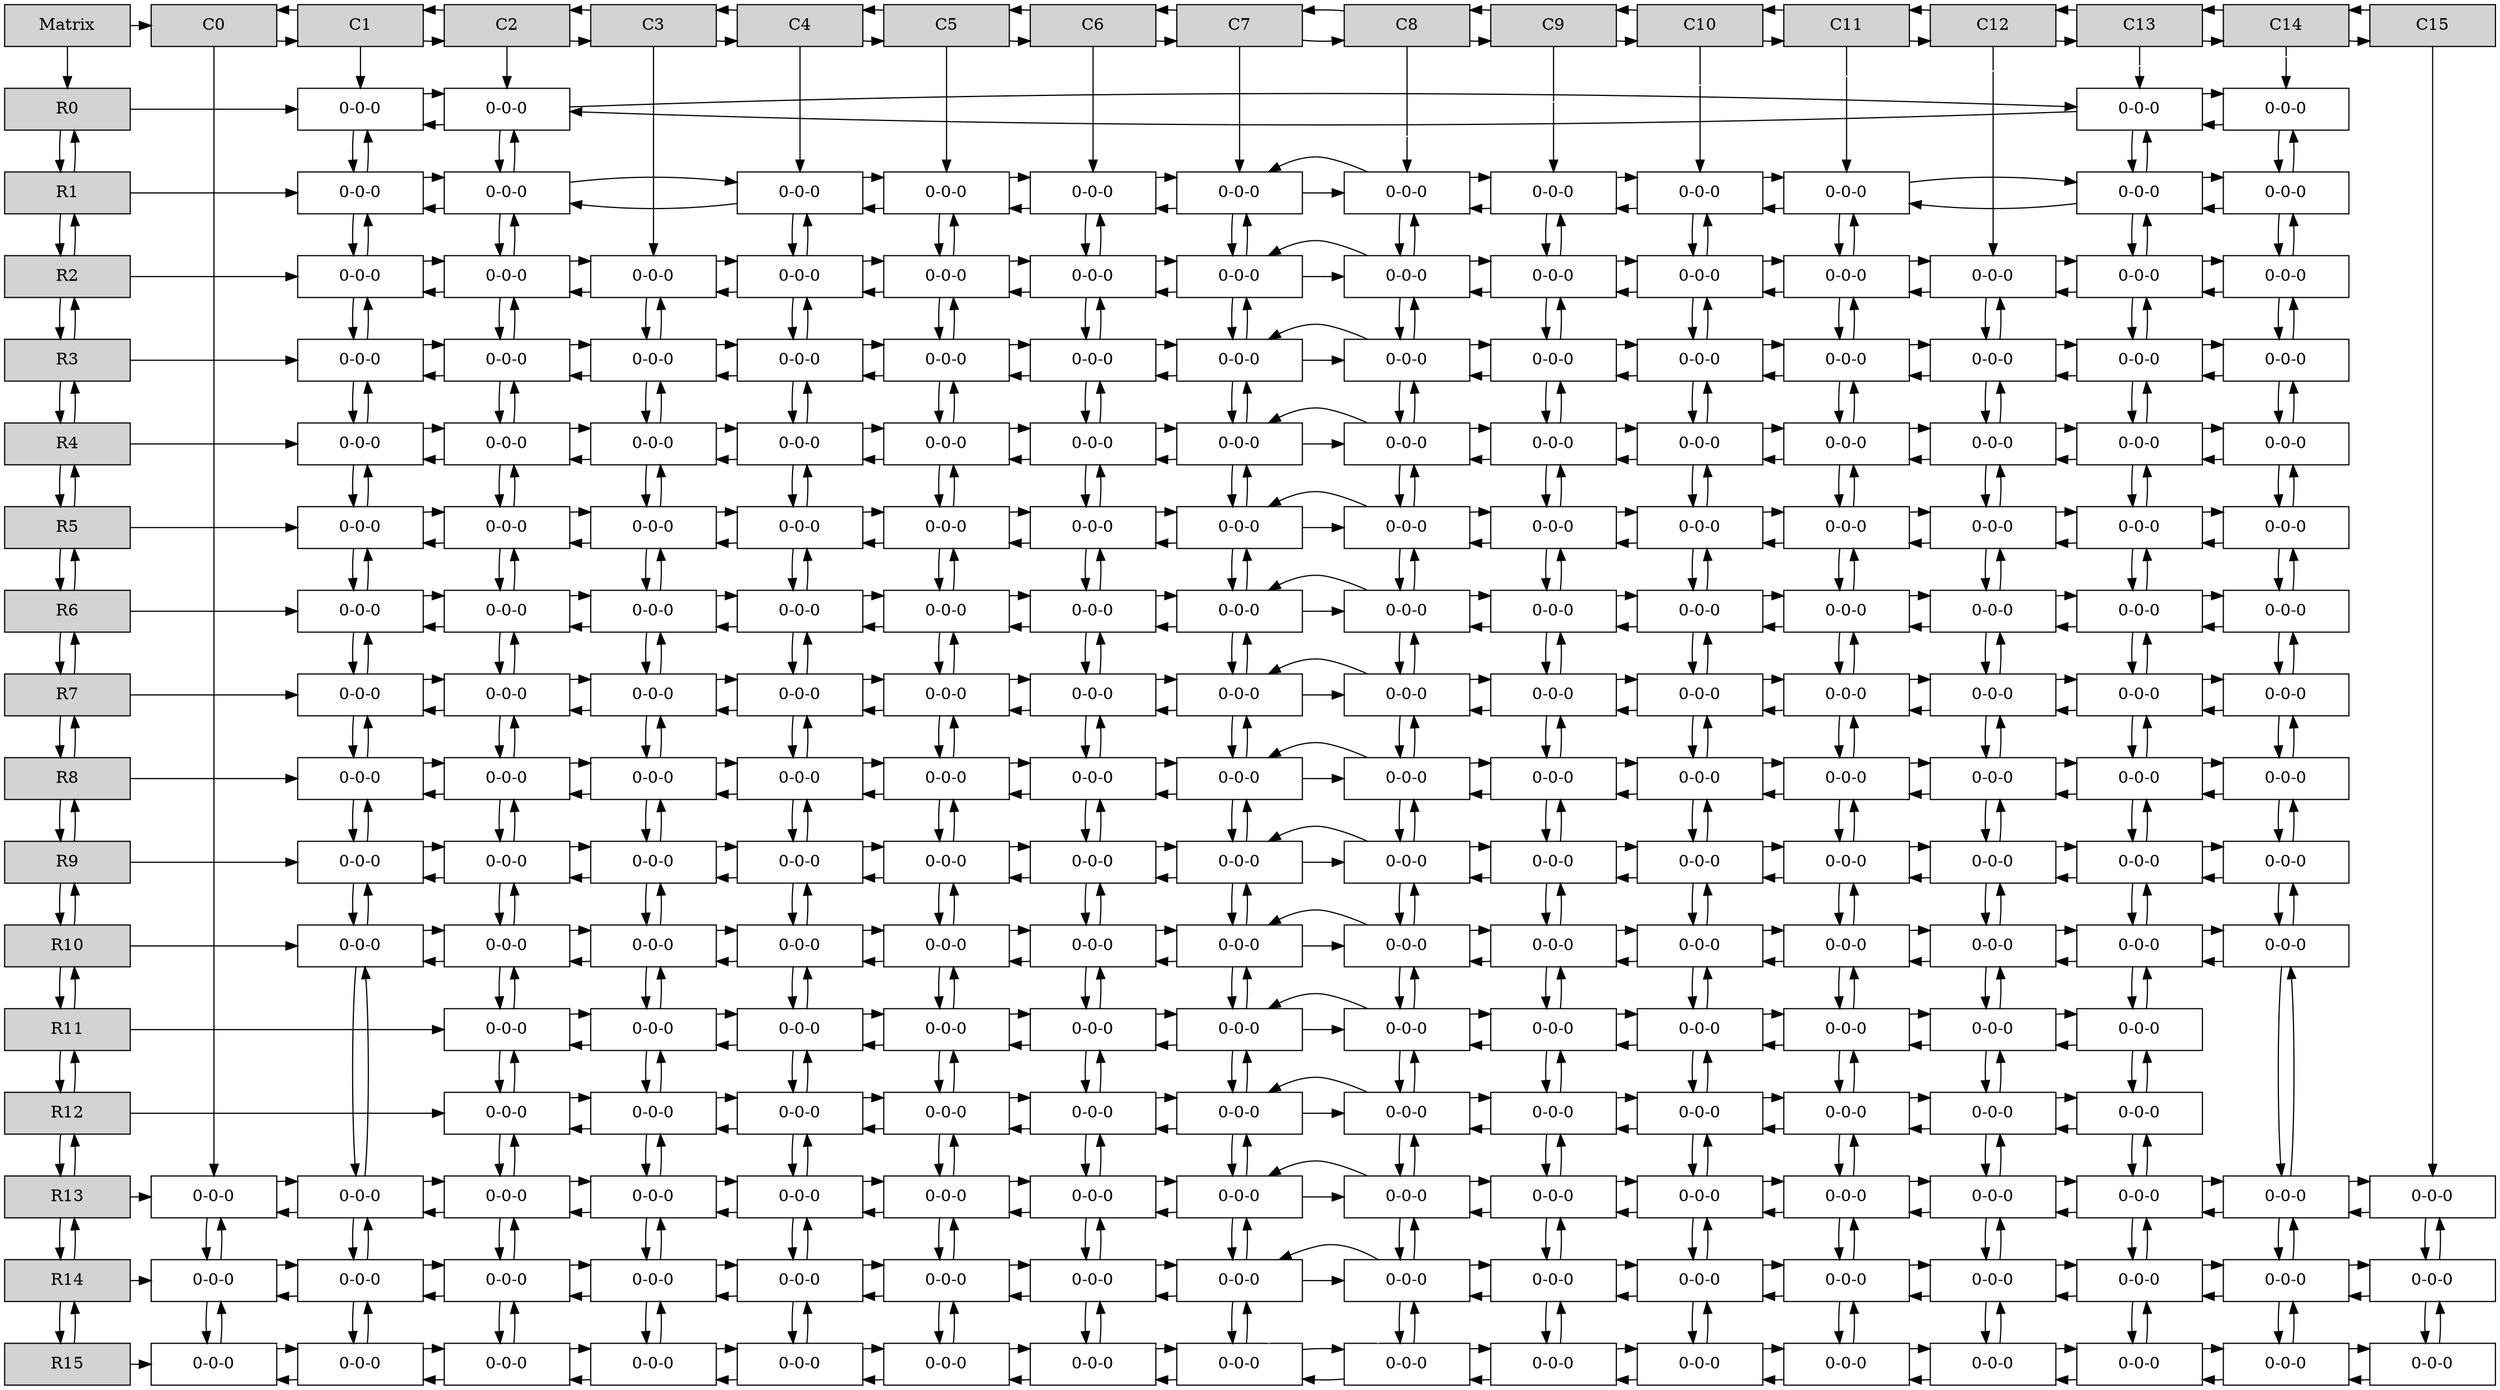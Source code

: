 digraph Sparce_Matrix {
node [shape=box]
Mt[ label = "Matrix", width = 1.5, style = filled, group = 1 ];
e0[ shape = point, width = 0 ];
e1[ shape = point, width = 0 ];
e2[ shape = point, width = 0 ];
e3[ shape = point, width = 0 ];
e4[ shape = point, width = 0 ];
e5[ shape = point, width = 0 ];
e6[ shape = point, width = 0 ];
e7[ shape = point, width = 0 ];
e8[ shape = point, width = 0 ];
e9[ shape = point, width = 0 ];
e10[ shape = point, width = 0 ];
e11[ shape = point, width = 0 ];
e12[ shape = point, width = 0 ];
e13[ shape = point, width = 0 ];
A0[label ="C0" width = 1.5 style = filled, group =2];
A0->A1;
A1[label ="C1" width = 1.5 style = filled, group =3];
A1->A2;
A1->A0;
A2[label ="C2" width = 1.5 style = filled, group =4];
A2->A3;
A2->A1;
A3[label ="C3" width = 1.5 style = filled, group =5];
A3->A4;
A3->A2;
A4[label ="C4" width = 1.5 style = filled, group =6];
A4->A5;
A4->A3;
A5[label ="C5" width = 1.5 style = filled, group =7];
A5->A6;
A5->A4;
A6[label ="C6" width = 1.5 style = filled, group =8];
A6->A7;
A6->A5;
A7[label ="C7" width = 1.5 style = filled, group =9];
A7->A8;
A7->A6;
A8[label ="C8" width = 1.5 style = filled, group =10];
A8->A9;
A8->A7;
A9[label ="C9" width = 1.5 style = filled, group =11];
A9->A10;
A9->A8;
A10[label ="C10" width = 1.5 style = filled, group =12];
A10->A11;
A10->A9;
A11[label ="C11" width = 1.5 style = filled, group =13];
A11->A12;
A11->A10;
A12[label ="C12" width = 1.5 style = filled, group =14];
A12->A13;
A12->A11;
A13[label ="C13" width = 1.5 style = filled, group =15];
A13->A14;
A13->A12;
A14[label ="C14" width = 1.5 style = filled, group =16];
A14->A15;
A14->A13;
A15[label ="C15" width = 1.5 style = filled, group =17];
A15->A14;
{ rank = same; Mt; A0; A1; A2; A3; A4; A5; A6; A7; A8; A9; A10; A11; A12; A13; A14; A15; }
U0[label = "R0"    width = 1.5 style = filled, group = 1 ];
U0->U1;
N1_L0 [label = "0-0-0" width = 1.5, group =3];
U0 -> N1_L0;
A1 -> N1_L0;
N2_L0 [label = "0-0-0" width = 1.5, group =4];
N2_L0 -> N1_L0;
N1_L0 -> N2_L0;
A2 -> N2_L0;
N13_L0 [label = "0-0-0" width = 1.5, group =15];
N13_L0 -> N2_L0;
N2_L0 -> N13_L0;
A13 -> N13_L0;
N14_L0 [label = "0-0-0" width = 1.5, group =16];
N14_L0 -> N13_L0;
N13_L0 -> N14_L0;
A14 -> N14_L0;
{ rank = same; U0;N1_L0;N2_L0;N13_L0;N14_L0;}
U1[label = "R1"    width = 1.5 style = filled, group = 1 ];
U1->U2;
U1->U0;
N1_L1 [label = "0-0-0" width = 1.5, group =3];
U1 -> N1_L1;
N1_L1 -> N1_L0;
N1_L0 -> N1_L1;
N2_L1 [label = "0-0-0" width = 1.5, group =4];
N2_L1 -> N1_L1;
N1_L1 -> N2_L1;
N2_L1 -> N2_L0;
N2_L0 -> N2_L1;
N4_L1 [label = "0-0-0" width = 1.5, group =6];
N4_L1 -> N2_L1;
N2_L1 -> N4_L1;
A4 -> N4_L1;
N5_L1 [label = "0-0-0" width = 1.5, group =7];
N5_L1 -> N4_L1;
N4_L1 -> N5_L1;
A5 -> N5_L1;
N6_L1 [label = "0-0-0" width = 1.5, group =8];
N6_L1 -> N5_L1;
N5_L1 -> N6_L1;
A6 -> N6_L1;
N7_L1 [label = "0-0-0" width = 1.5, group =9];
N7_L1 -> N6_L1;
N6_L1 -> N7_L1;
A7 -> N7_L1;
N8_L1 [label = "0-0-0" width = 1.5, group =10];
N8_L1 -> N7_L1;
N7_L1 -> N8_L1;
A8 -> N8_L1;
N9_L1 [label = "0-0-0" width = 1.5, group =11];
N9_L1 -> N8_L1;
N8_L1 -> N9_L1;
A9 -> N9_L1;
N10_L1 [label = "0-0-0" width = 1.5, group =12];
N10_L1 -> N9_L1;
N9_L1 -> N10_L1;
A10 -> N10_L1;
N11_L1 [label = "0-0-0" width = 1.5, group =13];
N11_L1 -> N10_L1;
N10_L1 -> N11_L1;
A11 -> N11_L1;
N13_L1 [label = "0-0-0" width = 1.5, group =15];
N13_L1 -> N11_L1;
N11_L1 -> N13_L1;
N13_L1 -> N13_L0;
N13_L0 -> N13_L1;
N14_L1 [label = "0-0-0" width = 1.5, group =16];
N14_L1 -> N13_L1;
N13_L1 -> N14_L1;
N14_L1 -> N14_L0;
N14_L0 -> N14_L1;
{ rank = same; U1;N1_L1;N2_L1;N4_L1;N5_L1;N6_L1;N7_L1;N8_L1;N9_L1;N10_L1;N11_L1;N13_L1;N14_L1;}
U2[label = "R2"    width = 1.5 style = filled, group = 1 ];
U2->U3;
U2->U1;
N1_L2 [label = "0-0-0" width = 1.5, group =3];
U2 -> N1_L2;
N1_L2 -> N1_L1;
N1_L1 -> N1_L2;
N2_L2 [label = "0-0-0" width = 1.5, group =4];
N2_L2 -> N1_L2;
N1_L2 -> N2_L2;
N2_L2 -> N2_L1;
N2_L1 -> N2_L2;
N3_L2 [label = "0-0-0" width = 1.5, group =5];
N3_L2 -> N2_L2;
N2_L2 -> N3_L2;
A3 -> N3_L2;
N4_L2 [label = "0-0-0" width = 1.5, group =6];
N4_L2 -> N3_L2;
N3_L2 -> N4_L2;
N4_L2 -> N4_L1;
N4_L1 -> N4_L2;
N5_L2 [label = "0-0-0" width = 1.5, group =7];
N5_L2 -> N4_L2;
N4_L2 -> N5_L2;
N5_L2 -> N5_L1;
N5_L1 -> N5_L2;
N6_L2 [label = "0-0-0" width = 1.5, group =8];
N6_L2 -> N5_L2;
N5_L2 -> N6_L2;
N6_L2 -> N6_L1;
N6_L1 -> N6_L2;
N7_L2 [label = "0-0-0" width = 1.5, group =9];
N7_L2 -> N6_L2;
N6_L2 -> N7_L2;
N7_L2 -> N7_L1;
N7_L1 -> N7_L2;
N8_L2 [label = "0-0-0" width = 1.5, group =10];
N8_L2 -> N7_L2;
N7_L2 -> N8_L2;
N8_L2 -> N8_L1;
N8_L1 -> N8_L2;
N9_L2 [label = "0-0-0" width = 1.5, group =11];
N9_L2 -> N8_L2;
N8_L2 -> N9_L2;
N9_L2 -> N9_L1;
N9_L1 -> N9_L2;
N10_L2 [label = "0-0-0" width = 1.5, group =12];
N10_L2 -> N9_L2;
N9_L2 -> N10_L2;
N10_L2 -> N10_L1;
N10_L1 -> N10_L2;
N11_L2 [label = "0-0-0" width = 1.5, group =13];
N11_L2 -> N10_L2;
N10_L2 -> N11_L2;
N11_L2 -> N11_L1;
N11_L1 -> N11_L2;
N12_L2 [label = "0-0-0" width = 1.5, group =14];
N12_L2 -> N11_L2;
N11_L2 -> N12_L2;
A12 -> N12_L2;
N13_L2 [label = "0-0-0" width = 1.5, group =15];
N13_L2 -> N12_L2;
N12_L2 -> N13_L2;
N13_L2 -> N13_L1;
N13_L1 -> N13_L2;
N14_L2 [label = "0-0-0" width = 1.5, group =16];
N14_L2 -> N13_L2;
N13_L2 -> N14_L2;
N14_L2 -> N14_L1;
N14_L1 -> N14_L2;
{ rank = same; U2;N1_L2;N2_L2;N3_L2;N4_L2;N5_L2;N6_L2;N7_L2;N8_L2;N9_L2;N10_L2;N11_L2;N12_L2;N13_L2;N14_L2;}
U3[label = "R3"    width = 1.5 style = filled, group = 1 ];
U3->U4;
U3->U2;
N1_L3 [label = "0-0-0" width = 1.5, group =3];
U3 -> N1_L3;
N1_L3 -> N1_L2;
N1_L2 -> N1_L3;
N2_L3 [label = "0-0-0" width = 1.5, group =4];
N2_L3 -> N1_L3;
N1_L3 -> N2_L3;
N2_L3 -> N2_L2;
N2_L2 -> N2_L3;
N3_L3 [label = "0-0-0" width = 1.5, group =5];
N3_L3 -> N2_L3;
N2_L3 -> N3_L3;
N3_L3 -> N3_L2;
N3_L2 -> N3_L3;
N4_L3 [label = "0-0-0" width = 1.5, group =6];
N4_L3 -> N3_L3;
N3_L3 -> N4_L3;
N4_L3 -> N4_L2;
N4_L2 -> N4_L3;
N5_L3 [label = "0-0-0" width = 1.5, group =7];
N5_L3 -> N4_L3;
N4_L3 -> N5_L3;
N5_L3 -> N5_L2;
N5_L2 -> N5_L3;
N6_L3 [label = "0-0-0" width = 1.5, group =8];
N6_L3 -> N5_L3;
N5_L3 -> N6_L3;
N6_L3 -> N6_L2;
N6_L2 -> N6_L3;
N7_L3 [label = "0-0-0" width = 1.5, group =9];
N7_L3 -> N6_L3;
N6_L3 -> N7_L3;
N7_L3 -> N7_L2;
N7_L2 -> N7_L3;
N8_L3 [label = "0-0-0" width = 1.5, group =10];
N8_L3 -> N7_L3;
N7_L3 -> N8_L3;
N8_L3 -> N8_L2;
N8_L2 -> N8_L3;
N9_L3 [label = "0-0-0" width = 1.5, group =11];
N9_L3 -> N8_L3;
N8_L3 -> N9_L3;
N9_L3 -> N9_L2;
N9_L2 -> N9_L3;
N10_L3 [label = "0-0-0" width = 1.5, group =12];
N10_L3 -> N9_L3;
N9_L3 -> N10_L3;
N10_L3 -> N10_L2;
N10_L2 -> N10_L3;
N11_L3 [label = "0-0-0" width = 1.5, group =13];
N11_L3 -> N10_L3;
N10_L3 -> N11_L3;
N11_L3 -> N11_L2;
N11_L2 -> N11_L3;
N12_L3 [label = "0-0-0" width = 1.5, group =14];
N12_L3 -> N11_L3;
N11_L3 -> N12_L3;
N12_L3 -> N12_L2;
N12_L2 -> N12_L3;
N13_L3 [label = "0-0-0" width = 1.5, group =15];
N13_L3 -> N12_L3;
N12_L3 -> N13_L3;
N13_L3 -> N13_L2;
N13_L2 -> N13_L3;
N14_L3 [label = "0-0-0" width = 1.5, group =16];
N14_L3 -> N13_L3;
N13_L3 -> N14_L3;
N14_L3 -> N14_L2;
N14_L2 -> N14_L3;
{ rank = same; U3;N1_L3;N2_L3;N3_L3;N4_L3;N5_L3;N6_L3;N7_L3;N8_L3;N9_L3;N10_L3;N11_L3;N12_L3;N13_L3;N14_L3;}
U4[label = "R4"    width = 1.5 style = filled, group = 1 ];
U4->U5;
U4->U3;
N1_L4 [label = "0-0-0" width = 1.5, group =3];
U4 -> N1_L4;
N1_L4 -> N1_L3;
N1_L3 -> N1_L4;
N2_L4 [label = "0-0-0" width = 1.5, group =4];
N2_L4 -> N1_L4;
N1_L4 -> N2_L4;
N2_L4 -> N2_L3;
N2_L3 -> N2_L4;
N3_L4 [label = "0-0-0" width = 1.5, group =5];
N3_L4 -> N2_L4;
N2_L4 -> N3_L4;
N3_L4 -> N3_L3;
N3_L3 -> N3_L4;
N4_L4 [label = "0-0-0" width = 1.5, group =6];
N4_L4 -> N3_L4;
N3_L4 -> N4_L4;
N4_L4 -> N4_L3;
N4_L3 -> N4_L4;
N5_L4 [label = "0-0-0" width = 1.5, group =7];
N5_L4 -> N4_L4;
N4_L4 -> N5_L4;
N5_L4 -> N5_L3;
N5_L3 -> N5_L4;
N6_L4 [label = "0-0-0" width = 1.5, group =8];
N6_L4 -> N5_L4;
N5_L4 -> N6_L4;
N6_L4 -> N6_L3;
N6_L3 -> N6_L4;
N7_L4 [label = "0-0-0" width = 1.5, group =9];
N7_L4 -> N6_L4;
N6_L4 -> N7_L4;
N7_L4 -> N7_L3;
N7_L3 -> N7_L4;
N8_L4 [label = "0-0-0" width = 1.5, group =10];
N8_L4 -> N7_L4;
N7_L4 -> N8_L4;
N8_L4 -> N8_L3;
N8_L3 -> N8_L4;
N9_L4 [label = "0-0-0" width = 1.5, group =11];
N9_L4 -> N8_L4;
N8_L4 -> N9_L4;
N9_L4 -> N9_L3;
N9_L3 -> N9_L4;
N10_L4 [label = "0-0-0" width = 1.5, group =12];
N10_L4 -> N9_L4;
N9_L4 -> N10_L4;
N10_L4 -> N10_L3;
N10_L3 -> N10_L4;
N11_L4 [label = "0-0-0" width = 1.5, group =13];
N11_L4 -> N10_L4;
N10_L4 -> N11_L4;
N11_L4 -> N11_L3;
N11_L3 -> N11_L4;
N12_L4 [label = "0-0-0" width = 1.5, group =14];
N12_L4 -> N11_L4;
N11_L4 -> N12_L4;
N12_L4 -> N12_L3;
N12_L3 -> N12_L4;
N13_L4 [label = "0-0-0" width = 1.5, group =15];
N13_L4 -> N12_L4;
N12_L4 -> N13_L4;
N13_L4 -> N13_L3;
N13_L3 -> N13_L4;
N14_L4 [label = "0-0-0" width = 1.5, group =16];
N14_L4 -> N13_L4;
N13_L4 -> N14_L4;
N14_L4 -> N14_L3;
N14_L3 -> N14_L4;
{ rank = same; U4;N1_L4;N2_L4;N3_L4;N4_L4;N5_L4;N6_L4;N7_L4;N8_L4;N9_L4;N10_L4;N11_L4;N12_L4;N13_L4;N14_L4;}
U5[label = "R5"    width = 1.5 style = filled, group = 1 ];
U5->U6;
U5->U4;
N1_L5 [label = "0-0-0" width = 1.5, group =3];
U5 -> N1_L5;
N1_L5 -> N1_L4;
N1_L4 -> N1_L5;
N2_L5 [label = "0-0-0" width = 1.5, group =4];
N2_L5 -> N1_L5;
N1_L5 -> N2_L5;
N2_L5 -> N2_L4;
N2_L4 -> N2_L5;
N3_L5 [label = "0-0-0" width = 1.5, group =5];
N3_L5 -> N2_L5;
N2_L5 -> N3_L5;
N3_L5 -> N3_L4;
N3_L4 -> N3_L5;
N4_L5 [label = "0-0-0" width = 1.5, group =6];
N4_L5 -> N3_L5;
N3_L5 -> N4_L5;
N4_L5 -> N4_L4;
N4_L4 -> N4_L5;
N5_L5 [label = "0-0-0" width = 1.5, group =7];
N5_L5 -> N4_L5;
N4_L5 -> N5_L5;
N5_L5 -> N5_L4;
N5_L4 -> N5_L5;
N6_L5 [label = "0-0-0" width = 1.5, group =8];
N6_L5 -> N5_L5;
N5_L5 -> N6_L5;
N6_L5 -> N6_L4;
N6_L4 -> N6_L5;
N7_L5 [label = "0-0-0" width = 1.5, group =9];
N7_L5 -> N6_L5;
N6_L5 -> N7_L5;
N7_L5 -> N7_L4;
N7_L4 -> N7_L5;
N8_L5 [label = "0-0-0" width = 1.5, group =10];
N8_L5 -> N7_L5;
N7_L5 -> N8_L5;
N8_L5 -> N8_L4;
N8_L4 -> N8_L5;
N9_L5 [label = "0-0-0" width = 1.5, group =11];
N9_L5 -> N8_L5;
N8_L5 -> N9_L5;
N9_L5 -> N9_L4;
N9_L4 -> N9_L5;
N10_L5 [label = "0-0-0" width = 1.5, group =12];
N10_L5 -> N9_L5;
N9_L5 -> N10_L5;
N10_L5 -> N10_L4;
N10_L4 -> N10_L5;
N11_L5 [label = "0-0-0" width = 1.5, group =13];
N11_L5 -> N10_L5;
N10_L5 -> N11_L5;
N11_L5 -> N11_L4;
N11_L4 -> N11_L5;
N12_L5 [label = "0-0-0" width = 1.5, group =14];
N12_L5 -> N11_L5;
N11_L5 -> N12_L5;
N12_L5 -> N12_L4;
N12_L4 -> N12_L5;
N13_L5 [label = "0-0-0" width = 1.5, group =15];
N13_L5 -> N12_L5;
N12_L5 -> N13_L5;
N13_L5 -> N13_L4;
N13_L4 -> N13_L5;
N14_L5 [label = "0-0-0" width = 1.5, group =16];
N14_L5 -> N13_L5;
N13_L5 -> N14_L5;
N14_L5 -> N14_L4;
N14_L4 -> N14_L5;
{ rank = same; U5;N1_L5;N2_L5;N3_L5;N4_L5;N5_L5;N6_L5;N7_L5;N8_L5;N9_L5;N10_L5;N11_L5;N12_L5;N13_L5;N14_L5;}
U6[label = "R6"    width = 1.5 style = filled, group = 1 ];
U6->U7;
U6->U5;
N1_L6 [label = "0-0-0" width = 1.5, group =3];
U6 -> N1_L6;
N1_L6 -> N1_L5;
N1_L5 -> N1_L6;
N2_L6 [label = "0-0-0" width = 1.5, group =4];
N2_L6 -> N1_L6;
N1_L6 -> N2_L6;
N2_L6 -> N2_L5;
N2_L5 -> N2_L6;
N3_L6 [label = "0-0-0" width = 1.5, group =5];
N3_L6 -> N2_L6;
N2_L6 -> N3_L6;
N3_L6 -> N3_L5;
N3_L5 -> N3_L6;
N4_L6 [label = "0-0-0" width = 1.5, group =6];
N4_L6 -> N3_L6;
N3_L6 -> N4_L6;
N4_L6 -> N4_L5;
N4_L5 -> N4_L6;
N5_L6 [label = "0-0-0" width = 1.5, group =7];
N5_L6 -> N4_L6;
N4_L6 -> N5_L6;
N5_L6 -> N5_L5;
N5_L5 -> N5_L6;
N6_L6 [label = "0-0-0" width = 1.5, group =8];
N6_L6 -> N5_L6;
N5_L6 -> N6_L6;
N6_L6 -> N6_L5;
N6_L5 -> N6_L6;
N7_L6 [label = "0-0-0" width = 1.5, group =9];
N7_L6 -> N6_L6;
N6_L6 -> N7_L6;
N7_L6 -> N7_L5;
N7_L5 -> N7_L6;
N8_L6 [label = "0-0-0" width = 1.5, group =10];
N8_L6 -> N7_L6;
N7_L6 -> N8_L6;
N8_L6 -> N8_L5;
N8_L5 -> N8_L6;
N9_L6 [label = "0-0-0" width = 1.5, group =11];
N9_L6 -> N8_L6;
N8_L6 -> N9_L6;
N9_L6 -> N9_L5;
N9_L5 -> N9_L6;
N10_L6 [label = "0-0-0" width = 1.5, group =12];
N10_L6 -> N9_L6;
N9_L6 -> N10_L6;
N10_L6 -> N10_L5;
N10_L5 -> N10_L6;
N11_L6 [label = "0-0-0" width = 1.5, group =13];
N11_L6 -> N10_L6;
N10_L6 -> N11_L6;
N11_L6 -> N11_L5;
N11_L5 -> N11_L6;
N12_L6 [label = "0-0-0" width = 1.5, group =14];
N12_L6 -> N11_L6;
N11_L6 -> N12_L6;
N12_L6 -> N12_L5;
N12_L5 -> N12_L6;
N13_L6 [label = "0-0-0" width = 1.5, group =15];
N13_L6 -> N12_L6;
N12_L6 -> N13_L6;
N13_L6 -> N13_L5;
N13_L5 -> N13_L6;
N14_L6 [label = "0-0-0" width = 1.5, group =16];
N14_L6 -> N13_L6;
N13_L6 -> N14_L6;
N14_L6 -> N14_L5;
N14_L5 -> N14_L6;
{ rank = same; U6;N1_L6;N2_L6;N3_L6;N4_L6;N5_L6;N6_L6;N7_L6;N8_L6;N9_L6;N10_L6;N11_L6;N12_L6;N13_L6;N14_L6;}
U7[label = "R7"    width = 1.5 style = filled, group = 1 ];
U7->U8;
U7->U6;
N1_L7 [label = "0-0-0" width = 1.5, group =3];
U7 -> N1_L7;
N1_L7 -> N1_L6;
N1_L6 -> N1_L7;
N2_L7 [label = "0-0-0" width = 1.5, group =4];
N2_L7 -> N1_L7;
N1_L7 -> N2_L7;
N2_L7 -> N2_L6;
N2_L6 -> N2_L7;
N3_L7 [label = "0-0-0" width = 1.5, group =5];
N3_L7 -> N2_L7;
N2_L7 -> N3_L7;
N3_L7 -> N3_L6;
N3_L6 -> N3_L7;
N4_L7 [label = "0-0-0" width = 1.5, group =6];
N4_L7 -> N3_L7;
N3_L7 -> N4_L7;
N4_L7 -> N4_L6;
N4_L6 -> N4_L7;
N5_L7 [label = "0-0-0" width = 1.5, group =7];
N5_L7 -> N4_L7;
N4_L7 -> N5_L7;
N5_L7 -> N5_L6;
N5_L6 -> N5_L7;
N6_L7 [label = "0-0-0" width = 1.5, group =8];
N6_L7 -> N5_L7;
N5_L7 -> N6_L7;
N6_L7 -> N6_L6;
N6_L6 -> N6_L7;
N7_L7 [label = "0-0-0" width = 1.5, group =9];
N7_L7 -> N6_L7;
N6_L7 -> N7_L7;
N7_L7 -> N7_L6;
N7_L6 -> N7_L7;
N8_L7 [label = "0-0-0" width = 1.5, group =10];
N8_L7 -> N7_L7;
N7_L7 -> N8_L7;
N8_L7 -> N8_L6;
N8_L6 -> N8_L7;
N9_L7 [label = "0-0-0" width = 1.5, group =11];
N9_L7 -> N8_L7;
N8_L7 -> N9_L7;
N9_L7 -> N9_L6;
N9_L6 -> N9_L7;
N10_L7 [label = "0-0-0" width = 1.5, group =12];
N10_L7 -> N9_L7;
N9_L7 -> N10_L7;
N10_L7 -> N10_L6;
N10_L6 -> N10_L7;
N11_L7 [label = "0-0-0" width = 1.5, group =13];
N11_L7 -> N10_L7;
N10_L7 -> N11_L7;
N11_L7 -> N11_L6;
N11_L6 -> N11_L7;
N12_L7 [label = "0-0-0" width = 1.5, group =14];
N12_L7 -> N11_L7;
N11_L7 -> N12_L7;
N12_L7 -> N12_L6;
N12_L6 -> N12_L7;
N13_L7 [label = "0-0-0" width = 1.5, group =15];
N13_L7 -> N12_L7;
N12_L7 -> N13_L7;
N13_L7 -> N13_L6;
N13_L6 -> N13_L7;
N14_L7 [label = "0-0-0" width = 1.5, group =16];
N14_L7 -> N13_L7;
N13_L7 -> N14_L7;
N14_L7 -> N14_L6;
N14_L6 -> N14_L7;
{ rank = same; U7;N1_L7;N2_L7;N3_L7;N4_L7;N5_L7;N6_L7;N7_L7;N8_L7;N9_L7;N10_L7;N11_L7;N12_L7;N13_L7;N14_L7;}
U8[label = "R8"    width = 1.5 style = filled, group = 1 ];
U8->U9;
U8->U7;
N1_L8 [label = "0-0-0" width = 1.5, group =3];
U8 -> N1_L8;
N1_L8 -> N1_L7;
N1_L7 -> N1_L8;
N2_L8 [label = "0-0-0" width = 1.5, group =4];
N2_L8 -> N1_L8;
N1_L8 -> N2_L8;
N2_L8 -> N2_L7;
N2_L7 -> N2_L8;
N3_L8 [label = "0-0-0" width = 1.5, group =5];
N3_L8 -> N2_L8;
N2_L8 -> N3_L8;
N3_L8 -> N3_L7;
N3_L7 -> N3_L8;
N4_L8 [label = "0-0-0" width = 1.5, group =6];
N4_L8 -> N3_L8;
N3_L8 -> N4_L8;
N4_L8 -> N4_L7;
N4_L7 -> N4_L8;
N5_L8 [label = "0-0-0" width = 1.5, group =7];
N5_L8 -> N4_L8;
N4_L8 -> N5_L8;
N5_L8 -> N5_L7;
N5_L7 -> N5_L8;
N6_L8 [label = "0-0-0" width = 1.5, group =8];
N6_L8 -> N5_L8;
N5_L8 -> N6_L8;
N6_L8 -> N6_L7;
N6_L7 -> N6_L8;
N7_L8 [label = "0-0-0" width = 1.5, group =9];
N7_L8 -> N6_L8;
N6_L8 -> N7_L8;
N7_L8 -> N7_L7;
N7_L7 -> N7_L8;
N8_L8 [label = "0-0-0" width = 1.5, group =10];
N8_L8 -> N7_L8;
N7_L8 -> N8_L8;
N8_L8 -> N8_L7;
N8_L7 -> N8_L8;
N9_L8 [label = "0-0-0" width = 1.5, group =11];
N9_L8 -> N8_L8;
N8_L8 -> N9_L8;
N9_L8 -> N9_L7;
N9_L7 -> N9_L8;
N10_L8 [label = "0-0-0" width = 1.5, group =12];
N10_L8 -> N9_L8;
N9_L8 -> N10_L8;
N10_L8 -> N10_L7;
N10_L7 -> N10_L8;
N11_L8 [label = "0-0-0" width = 1.5, group =13];
N11_L8 -> N10_L8;
N10_L8 -> N11_L8;
N11_L8 -> N11_L7;
N11_L7 -> N11_L8;
N12_L8 [label = "0-0-0" width = 1.5, group =14];
N12_L8 -> N11_L8;
N11_L8 -> N12_L8;
N12_L8 -> N12_L7;
N12_L7 -> N12_L8;
N13_L8 [label = "0-0-0" width = 1.5, group =15];
N13_L8 -> N12_L8;
N12_L8 -> N13_L8;
N13_L8 -> N13_L7;
N13_L7 -> N13_L8;
N14_L8 [label = "0-0-0" width = 1.5, group =16];
N14_L8 -> N13_L8;
N13_L8 -> N14_L8;
N14_L8 -> N14_L7;
N14_L7 -> N14_L8;
{ rank = same; U8;N1_L8;N2_L8;N3_L8;N4_L8;N5_L8;N6_L8;N7_L8;N8_L8;N9_L8;N10_L8;N11_L8;N12_L8;N13_L8;N14_L8;}
U9[label = "R9"    width = 1.5 style = filled, group = 1 ];
U9->U10;
U9->U8;
N1_L9 [label = "0-0-0" width = 1.5, group =3];
U9 -> N1_L9;
N1_L9 -> N1_L8;
N1_L8 -> N1_L9;
N2_L9 [label = "0-0-0" width = 1.5, group =4];
N2_L9 -> N1_L9;
N1_L9 -> N2_L9;
N2_L9 -> N2_L8;
N2_L8 -> N2_L9;
N3_L9 [label = "0-0-0" width = 1.5, group =5];
N3_L9 -> N2_L9;
N2_L9 -> N3_L9;
N3_L9 -> N3_L8;
N3_L8 -> N3_L9;
N4_L9 [label = "0-0-0" width = 1.5, group =6];
N4_L9 -> N3_L9;
N3_L9 -> N4_L9;
N4_L9 -> N4_L8;
N4_L8 -> N4_L9;
N5_L9 [label = "0-0-0" width = 1.5, group =7];
N5_L9 -> N4_L9;
N4_L9 -> N5_L9;
N5_L9 -> N5_L8;
N5_L8 -> N5_L9;
N6_L9 [label = "0-0-0" width = 1.5, group =8];
N6_L9 -> N5_L9;
N5_L9 -> N6_L9;
N6_L9 -> N6_L8;
N6_L8 -> N6_L9;
N7_L9 [label = "0-0-0" width = 1.5, group =9];
N7_L9 -> N6_L9;
N6_L9 -> N7_L9;
N7_L9 -> N7_L8;
N7_L8 -> N7_L9;
N8_L9 [label = "0-0-0" width = 1.5, group =10];
N8_L9 -> N7_L9;
N7_L9 -> N8_L9;
N8_L9 -> N8_L8;
N8_L8 -> N8_L9;
N9_L9 [label = "0-0-0" width = 1.5, group =11];
N9_L9 -> N8_L9;
N8_L9 -> N9_L9;
N9_L9 -> N9_L8;
N9_L8 -> N9_L9;
N10_L9 [label = "0-0-0" width = 1.5, group =12];
N10_L9 -> N9_L9;
N9_L9 -> N10_L9;
N10_L9 -> N10_L8;
N10_L8 -> N10_L9;
N11_L9 [label = "0-0-0" width = 1.5, group =13];
N11_L9 -> N10_L9;
N10_L9 -> N11_L9;
N11_L9 -> N11_L8;
N11_L8 -> N11_L9;
N12_L9 [label = "0-0-0" width = 1.5, group =14];
N12_L9 -> N11_L9;
N11_L9 -> N12_L9;
N12_L9 -> N12_L8;
N12_L8 -> N12_L9;
N13_L9 [label = "0-0-0" width = 1.5, group =15];
N13_L9 -> N12_L9;
N12_L9 -> N13_L9;
N13_L9 -> N13_L8;
N13_L8 -> N13_L9;
N14_L9 [label = "0-0-0" width = 1.5, group =16];
N14_L9 -> N13_L9;
N13_L9 -> N14_L9;
N14_L9 -> N14_L8;
N14_L8 -> N14_L9;
{ rank = same; U9;N1_L9;N2_L9;N3_L9;N4_L9;N5_L9;N6_L9;N7_L9;N8_L9;N9_L9;N10_L9;N11_L9;N12_L9;N13_L9;N14_L9;}
U10[label = "R10"    width = 1.5 style = filled, group = 1 ];
U10->U11;
U10->U9;
N1_L10 [label = "0-0-0" width = 1.5, group =3];
U10 -> N1_L10;
N1_L10 -> N1_L9;
N1_L9 -> N1_L10;
N2_L10 [label = "0-0-0" width = 1.5, group =4];
N2_L10 -> N1_L10;
N1_L10 -> N2_L10;
N2_L10 -> N2_L9;
N2_L9 -> N2_L10;
N3_L10 [label = "0-0-0" width = 1.5, group =5];
N3_L10 -> N2_L10;
N2_L10 -> N3_L10;
N3_L10 -> N3_L9;
N3_L9 -> N3_L10;
N4_L10 [label = "0-0-0" width = 1.5, group =6];
N4_L10 -> N3_L10;
N3_L10 -> N4_L10;
N4_L10 -> N4_L9;
N4_L9 -> N4_L10;
N5_L10 [label = "0-0-0" width = 1.5, group =7];
N5_L10 -> N4_L10;
N4_L10 -> N5_L10;
N5_L10 -> N5_L9;
N5_L9 -> N5_L10;
N6_L10 [label = "0-0-0" width = 1.5, group =8];
N6_L10 -> N5_L10;
N5_L10 -> N6_L10;
N6_L10 -> N6_L9;
N6_L9 -> N6_L10;
N7_L10 [label = "0-0-0" width = 1.5, group =9];
N7_L10 -> N6_L10;
N6_L10 -> N7_L10;
N7_L10 -> N7_L9;
N7_L9 -> N7_L10;
N8_L10 [label = "0-0-0" width = 1.5, group =10];
N8_L10 -> N7_L10;
N7_L10 -> N8_L10;
N8_L10 -> N8_L9;
N8_L9 -> N8_L10;
N9_L10 [label = "0-0-0" width = 1.5, group =11];
N9_L10 -> N8_L10;
N8_L10 -> N9_L10;
N9_L10 -> N9_L9;
N9_L9 -> N9_L10;
N10_L10 [label = "0-0-0" width = 1.5, group =12];
N10_L10 -> N9_L10;
N9_L10 -> N10_L10;
N10_L10 -> N10_L9;
N10_L9 -> N10_L10;
N11_L10 [label = "0-0-0" width = 1.5, group =13];
N11_L10 -> N10_L10;
N10_L10 -> N11_L10;
N11_L10 -> N11_L9;
N11_L9 -> N11_L10;
N12_L10 [label = "0-0-0" width = 1.5, group =14];
N12_L10 -> N11_L10;
N11_L10 -> N12_L10;
N12_L10 -> N12_L9;
N12_L9 -> N12_L10;
N13_L10 [label = "0-0-0" width = 1.5, group =15];
N13_L10 -> N12_L10;
N12_L10 -> N13_L10;
N13_L10 -> N13_L9;
N13_L9 -> N13_L10;
N14_L10 [label = "0-0-0" width = 1.5, group =16];
N14_L10 -> N13_L10;
N13_L10 -> N14_L10;
N14_L10 -> N14_L9;
N14_L9 -> N14_L10;
{ rank = same; U10;N1_L10;N2_L10;N3_L10;N4_L10;N5_L10;N6_L10;N7_L10;N8_L10;N9_L10;N10_L10;N11_L10;N12_L10;N13_L10;N14_L10;}
U11[label = "R11"    width = 1.5 style = filled, group = 1 ];
U11->U12;
U11->U10;
N2_L11 [label = "0-0-0" width = 1.5, group =4];
U11 -> N2_L11;
N2_L11 -> N2_L10;
N2_L10 -> N2_L11;
N3_L11 [label = "0-0-0" width = 1.5, group =5];
N3_L11 -> N2_L11;
N2_L11 -> N3_L11;
N3_L11 -> N3_L10;
N3_L10 -> N3_L11;
N4_L11 [label = "0-0-0" width = 1.5, group =6];
N4_L11 -> N3_L11;
N3_L11 -> N4_L11;
N4_L11 -> N4_L10;
N4_L10 -> N4_L11;
N5_L11 [label = "0-0-0" width = 1.5, group =7];
N5_L11 -> N4_L11;
N4_L11 -> N5_L11;
N5_L11 -> N5_L10;
N5_L10 -> N5_L11;
N6_L11 [label = "0-0-0" width = 1.5, group =8];
N6_L11 -> N5_L11;
N5_L11 -> N6_L11;
N6_L11 -> N6_L10;
N6_L10 -> N6_L11;
N7_L11 [label = "0-0-0" width = 1.5, group =9];
N7_L11 -> N6_L11;
N6_L11 -> N7_L11;
N7_L11 -> N7_L10;
N7_L10 -> N7_L11;
N8_L11 [label = "0-0-0" width = 1.5, group =10];
N8_L11 -> N7_L11;
N7_L11 -> N8_L11;
N8_L11 -> N8_L10;
N8_L10 -> N8_L11;
N9_L11 [label = "0-0-0" width = 1.5, group =11];
N9_L11 -> N8_L11;
N8_L11 -> N9_L11;
N9_L11 -> N9_L10;
N9_L10 -> N9_L11;
N10_L11 [label = "0-0-0" width = 1.5, group =12];
N10_L11 -> N9_L11;
N9_L11 -> N10_L11;
N10_L11 -> N10_L10;
N10_L10 -> N10_L11;
N11_L11 [label = "0-0-0" width = 1.5, group =13];
N11_L11 -> N10_L11;
N10_L11 -> N11_L11;
N11_L11 -> N11_L10;
N11_L10 -> N11_L11;
N12_L11 [label = "0-0-0" width = 1.5, group =14];
N12_L11 -> N11_L11;
N11_L11 -> N12_L11;
N12_L11 -> N12_L10;
N12_L10 -> N12_L11;
N13_L11 [label = "0-0-0" width = 1.5, group =15];
N13_L11 -> N12_L11;
N12_L11 -> N13_L11;
N13_L11 -> N13_L10;
N13_L10 -> N13_L11;
{ rank = same; U11;N2_L11;N3_L11;N4_L11;N5_L11;N6_L11;N7_L11;N8_L11;N9_L11;N10_L11;N11_L11;N12_L11;N13_L11;}
U12[label = "R12"    width = 1.5 style = filled, group = 1 ];
U12->U13;
U12->U11;
N2_L12 [label = "0-0-0" width = 1.5, group =4];
U12 -> N2_L12;
N2_L12 -> N2_L11;
N2_L11 -> N2_L12;
N3_L12 [label = "0-0-0" width = 1.5, group =5];
N3_L12 -> N2_L12;
N2_L12 -> N3_L12;
N3_L12 -> N3_L11;
N3_L11 -> N3_L12;
N4_L12 [label = "0-0-0" width = 1.5, group =6];
N4_L12 -> N3_L12;
N3_L12 -> N4_L12;
N4_L12 -> N4_L11;
N4_L11 -> N4_L12;
N5_L12 [label = "0-0-0" width = 1.5, group =7];
N5_L12 -> N4_L12;
N4_L12 -> N5_L12;
N5_L12 -> N5_L11;
N5_L11 -> N5_L12;
N6_L12 [label = "0-0-0" width = 1.5, group =8];
N6_L12 -> N5_L12;
N5_L12 -> N6_L12;
N6_L12 -> N6_L11;
N6_L11 -> N6_L12;
N7_L12 [label = "0-0-0" width = 1.5, group =9];
N7_L12 -> N6_L12;
N6_L12 -> N7_L12;
N7_L12 -> N7_L11;
N7_L11 -> N7_L12;
N8_L12 [label = "0-0-0" width = 1.5, group =10];
N8_L12 -> N7_L12;
N7_L12 -> N8_L12;
N8_L12 -> N8_L11;
N8_L11 -> N8_L12;
N9_L12 [label = "0-0-0" width = 1.5, group =11];
N9_L12 -> N8_L12;
N8_L12 -> N9_L12;
N9_L12 -> N9_L11;
N9_L11 -> N9_L12;
N10_L12 [label = "0-0-0" width = 1.5, group =12];
N10_L12 -> N9_L12;
N9_L12 -> N10_L12;
N10_L12 -> N10_L11;
N10_L11 -> N10_L12;
N11_L12 [label = "0-0-0" width = 1.5, group =13];
N11_L12 -> N10_L12;
N10_L12 -> N11_L12;
N11_L12 -> N11_L11;
N11_L11 -> N11_L12;
N12_L12 [label = "0-0-0" width = 1.5, group =14];
N12_L12 -> N11_L12;
N11_L12 -> N12_L12;
N12_L12 -> N12_L11;
N12_L11 -> N12_L12;
N13_L12 [label = "0-0-0" width = 1.5, group =15];
N13_L12 -> N12_L12;
N12_L12 -> N13_L12;
N13_L12 -> N13_L11;
N13_L11 -> N13_L12;
{ rank = same; U12;N2_L12;N3_L12;N4_L12;N5_L12;N6_L12;N7_L12;N8_L12;N9_L12;N10_L12;N11_L12;N12_L12;N13_L12;}
U13[label = "R13"    width = 1.5 style = filled, group = 1 ];
U13->U14;
U13->U12;
N0_L13 [label = "0-0-0" width = 1.5, group =2];
U13 -> N0_L13;
A0 -> N0_L13;
N1_L13 [label = "0-0-0" width = 1.5, group =3];
N1_L13 -> N0_L13;
N0_L13 -> N1_L13;
N1_L13 -> N1_L10;
N1_L10 -> N1_L13;
N2_L13 [label = "0-0-0" width = 1.5, group =4];
N2_L13 -> N1_L13;
N1_L13 -> N2_L13;
N2_L13 -> N2_L12;
N2_L12 -> N2_L13;
N3_L13 [label = "0-0-0" width = 1.5, group =5];
N3_L13 -> N2_L13;
N2_L13 -> N3_L13;
N3_L13 -> N3_L12;
N3_L12 -> N3_L13;
N4_L13 [label = "0-0-0" width = 1.5, group =6];
N4_L13 -> N3_L13;
N3_L13 -> N4_L13;
N4_L13 -> N4_L12;
N4_L12 -> N4_L13;
N5_L13 [label = "0-0-0" width = 1.5, group =7];
N5_L13 -> N4_L13;
N4_L13 -> N5_L13;
N5_L13 -> N5_L12;
N5_L12 -> N5_L13;
N6_L13 [label = "0-0-0" width = 1.5, group =8];
N6_L13 -> N5_L13;
N5_L13 -> N6_L13;
N6_L13 -> N6_L12;
N6_L12 -> N6_L13;
N7_L13 [label = "0-0-0" width = 1.5, group =9];
N7_L13 -> N6_L13;
N6_L13 -> N7_L13;
N7_L13 -> N7_L12;
N7_L12 -> N7_L13;
N8_L13 [label = "0-0-0" width = 1.5, group =10];
N8_L13 -> N7_L13;
N7_L13 -> N8_L13;
N8_L13 -> N8_L12;
N8_L12 -> N8_L13;
N9_L13 [label = "0-0-0" width = 1.5, group =11];
N9_L13 -> N8_L13;
N8_L13 -> N9_L13;
N9_L13 -> N9_L12;
N9_L12 -> N9_L13;
N10_L13 [label = "0-0-0" width = 1.5, group =12];
N10_L13 -> N9_L13;
N9_L13 -> N10_L13;
N10_L13 -> N10_L12;
N10_L12 -> N10_L13;
N11_L13 [label = "0-0-0" width = 1.5, group =13];
N11_L13 -> N10_L13;
N10_L13 -> N11_L13;
N11_L13 -> N11_L12;
N11_L12 -> N11_L13;
N12_L13 [label = "0-0-0" width = 1.5, group =14];
N12_L13 -> N11_L13;
N11_L13 -> N12_L13;
N12_L13 -> N12_L12;
N12_L12 -> N12_L13;
N13_L13 [label = "0-0-0" width = 1.5, group =15];
N13_L13 -> N12_L13;
N12_L13 -> N13_L13;
N13_L13 -> N13_L12;
N13_L12 -> N13_L13;
N14_L13 [label = "0-0-0" width = 1.5, group =16];
N14_L13 -> N13_L13;
N13_L13 -> N14_L13;
N14_L13 -> N14_L10;
N14_L10 -> N14_L13;
N15_L13 [label = "0-0-0" width = 1.5, group =17];
N15_L13 -> N14_L13;
N14_L13 -> N15_L13;
A15 -> N15_L13;
{ rank = same; U13;N0_L13;N1_L13;N2_L13;N3_L13;N4_L13;N5_L13;N6_L13;N7_L13;N8_L13;N9_L13;N10_L13;N11_L13;N12_L13;N13_L13;N14_L13;N15_L13;}
U14[label = "R14"    width = 1.5 style = filled, group = 1 ];
U14->U15;
U14->U13;
N0_L14 [label = "0-0-0" width = 1.5, group =2];
U14 -> N0_L14;
N0_L14 -> N0_L13;
N0_L13 -> N0_L14;
N1_L14 [label = "0-0-0" width = 1.5, group =3];
N1_L14 -> N0_L14;
N0_L14 -> N1_L14;
N1_L14 -> N1_L13;
N1_L13 -> N1_L14;
N2_L14 [label = "0-0-0" width = 1.5, group =4];
N2_L14 -> N1_L14;
N1_L14 -> N2_L14;
N2_L14 -> N2_L13;
N2_L13 -> N2_L14;
N3_L14 [label = "0-0-0" width = 1.5, group =5];
N3_L14 -> N2_L14;
N2_L14 -> N3_L14;
N3_L14 -> N3_L13;
N3_L13 -> N3_L14;
N4_L14 [label = "0-0-0" width = 1.5, group =6];
N4_L14 -> N3_L14;
N3_L14 -> N4_L14;
N4_L14 -> N4_L13;
N4_L13 -> N4_L14;
N5_L14 [label = "0-0-0" width = 1.5, group =7];
N5_L14 -> N4_L14;
N4_L14 -> N5_L14;
N5_L14 -> N5_L13;
N5_L13 -> N5_L14;
N6_L14 [label = "0-0-0" width = 1.5, group =8];
N6_L14 -> N5_L14;
N5_L14 -> N6_L14;
N6_L14 -> N6_L13;
N6_L13 -> N6_L14;
N7_L14 [label = "0-0-0" width = 1.5, group =9];
N7_L14 -> N6_L14;
N6_L14 -> N7_L14;
N7_L14 -> N7_L13;
N7_L13 -> N7_L14;
N8_L14 [label = "0-0-0" width = 1.5, group =10];
N8_L14 -> N7_L14;
N7_L14 -> N8_L14;
N8_L14 -> N8_L13;
N8_L13 -> N8_L14;
N9_L14 [label = "0-0-0" width = 1.5, group =11];
N9_L14 -> N8_L14;
N8_L14 -> N9_L14;
N9_L14 -> N9_L13;
N9_L13 -> N9_L14;
N10_L14 [label = "0-0-0" width = 1.5, group =12];
N10_L14 -> N9_L14;
N9_L14 -> N10_L14;
N10_L14 -> N10_L13;
N10_L13 -> N10_L14;
N11_L14 [label = "0-0-0" width = 1.5, group =13];
N11_L14 -> N10_L14;
N10_L14 -> N11_L14;
N11_L14 -> N11_L13;
N11_L13 -> N11_L14;
N12_L14 [label = "0-0-0" width = 1.5, group =14];
N12_L14 -> N11_L14;
N11_L14 -> N12_L14;
N12_L14 -> N12_L13;
N12_L13 -> N12_L14;
N13_L14 [label = "0-0-0" width = 1.5, group =15];
N13_L14 -> N12_L14;
N12_L14 -> N13_L14;
N13_L14 -> N13_L13;
N13_L13 -> N13_L14;
N14_L14 [label = "0-0-0" width = 1.5, group =16];
N14_L14 -> N13_L14;
N13_L14 -> N14_L14;
N14_L14 -> N14_L13;
N14_L13 -> N14_L14;
N15_L14 [label = "0-0-0" width = 1.5, group =17];
N15_L14 -> N14_L14;
N14_L14 -> N15_L14;
N15_L14 -> N15_L13;
N15_L13 -> N15_L14;
{ rank = same; U14;N0_L14;N1_L14;N2_L14;N3_L14;N4_L14;N5_L14;N6_L14;N7_L14;N8_L14;N9_L14;N10_L14;N11_L14;N12_L14;N13_L14;N14_L14;N15_L14;}
U15[label = "R15"    width = 1.5 style = filled, group = 1 ];
U15->U14;
N0_L15 [label = "0-0-0" width = 1.5, group =2];
U15 -> N0_L15;
N0_L15 -> N0_L14;
N0_L14 -> N0_L15;
e13-> N0_L15[dir = none, color = "white"];
N1_L15 [label = "0-0-0" width = 1.5, group =3];
N1_L15 -> N0_L15;
N0_L15 -> N1_L15;
N1_L15 -> N1_L14;
N1_L14 -> N1_L15;
e13-> N1_L15[dir = none, color = "white"];
N2_L15 [label = "0-0-0" width = 1.5, group =4];
N2_L15 -> N1_L15;
N1_L15 -> N2_L15;
N2_L15 -> N2_L14;
N2_L14 -> N2_L15;
e13-> N2_L15[dir = none, color = "white"];
N3_L15 [label = "0-0-0" width = 1.5, group =5];
N3_L15 -> N2_L15;
N2_L15 -> N3_L15;
N3_L15 -> N3_L14;
N3_L14 -> N3_L15;
e13-> N3_L15[dir = none, color = "white"];
N4_L15 [label = "0-0-0" width = 1.5, group =6];
N4_L15 -> N3_L15;
N3_L15 -> N4_L15;
N4_L15 -> N4_L14;
N4_L14 -> N4_L15;
e13-> N4_L15[dir = none, color = "white"];
N5_L15 [label = "0-0-0" width = 1.5, group =7];
N5_L15 -> N4_L15;
N4_L15 -> N5_L15;
N5_L15 -> N5_L14;
N5_L14 -> N5_L15;
e13-> N5_L15[dir = none, color = "white"];
N6_L15 [label = "0-0-0" width = 1.5, group =8];
N6_L15 -> N5_L15;
N5_L15 -> N6_L15;
N6_L15 -> N6_L14;
N6_L14 -> N6_L15;
e13-> N6_L15[dir = none, color = "white"];
N7_L15 [label = "0-0-0" width = 1.5, group =9];
N7_L15 -> N6_L15;
N6_L15 -> N7_L15;
N7_L15 -> N7_L14;
N7_L14 -> N7_L15;
e13-> N7_L15[dir = none, color = "white"];
N8_L15 [label = "0-0-0" width = 1.5, group =10];
N8_L15 -> N7_L15;
N7_L15 -> N8_L15;
N8_L15 -> N8_L14;
N8_L14 -> N8_L15;
e13-> N8_L15[dir = none, color = "white"];
N9_L15 [label = "0-0-0" width = 1.5, group =11];
N9_L15 -> N8_L15;
N8_L15 -> N9_L15;
N9_L15 -> N9_L14;
N9_L14 -> N9_L15;
e13-> N9_L15[dir = none, color = "white"];
N10_L15 [label = "0-0-0" width = 1.5, group =12];
N10_L15 -> N9_L15;
N9_L15 -> N10_L15;
N10_L15 -> N10_L14;
N10_L14 -> N10_L15;
e13-> N10_L15[dir = none, color = "white"];
N11_L15 [label = "0-0-0" width = 1.5, group =13];
N11_L15 -> N10_L15;
N10_L15 -> N11_L15;
N11_L15 -> N11_L14;
N11_L14 -> N11_L15;
e13-> N11_L15[dir = none, color = "white"];
N12_L15 [label = "0-0-0" width = 1.5, group =14];
N12_L15 -> N11_L15;
N11_L15 -> N12_L15;
N12_L15 -> N12_L14;
N12_L14 -> N12_L15;
e13-> N12_L15[dir = none, color = "white"];
N13_L15 [label = "0-0-0" width = 1.5, group =15];
N13_L15 -> N12_L15;
N12_L15 -> N13_L15;
N13_L15 -> N13_L14;
N13_L14 -> N13_L15;
e13-> N13_L15[dir = none, color = "white"];
N14_L15 [label = "0-0-0" width = 1.5, group =16];
N14_L15 -> N13_L15;
N13_L15 -> N14_L15;
N14_L15 -> N14_L14;
N14_L14 -> N14_L15;
e13-> N14_L15[dir = none, color = "white"];
N15_L15 [label = "0-0-0" width = 1.5, group =17];
N15_L15 -> N14_L15;
N14_L15 -> N15_L15;
N15_L15 -> N15_L14;
N15_L14 -> N15_L15;
e13-> N15_L15[dir = none, color = "white"];
{ rank = same; U15;N0_L15;N1_L15;N2_L15;N3_L15;N4_L15;N5_L15;N6_L15;N7_L15;N8_L15;N9_L15;N10_L15;N11_L15;N12_L15;N13_L15;N14_L15;N15_L15;}
Mt->U0;
Mt->A0;
{ rank = same; U1; e0}
{ rank = same; U2; e1}
{ rank = same; U3; e2}
{ rank = same; U4; e3}
{ rank = same; U5; e4}
{ rank = same; U6; e5}
{ rank = same; U7; e6}
{ rank = same; U8; e7}
{ rank = same; U9; e8}
{ rank = same; U10; e9}
{ rank = same; U11; e10}
{ rank = same; U12; e11}
{ rank = same; U13; e12}
{ rank = same; U14; e13}
A15-> e0[ dir = none, color = "white" ];
e0-> e1[ dir = none, color = "white" ];
e1-> e2[ dir = none, color = "white" ];
e2-> e3[ dir = none, color = "white" ];
e3-> e4[ dir = none, color = "white" ];
e4-> e5[ dir = none, color = "white" ];
e5-> e6[ dir = none, color = "white" ];
e6-> e7[ dir = none, color = "white" ];
e7-> e8[ dir = none, color = "white" ];
e8-> e9[ dir = none, color = "white" ];
e9-> e10[ dir = none, color = "white" ];
e10-> e11[ dir = none, color = "white" ];
e11-> e12[ dir = none, color = "white" ];
e12-> e13[ dir = none, color = "white" ];
}
